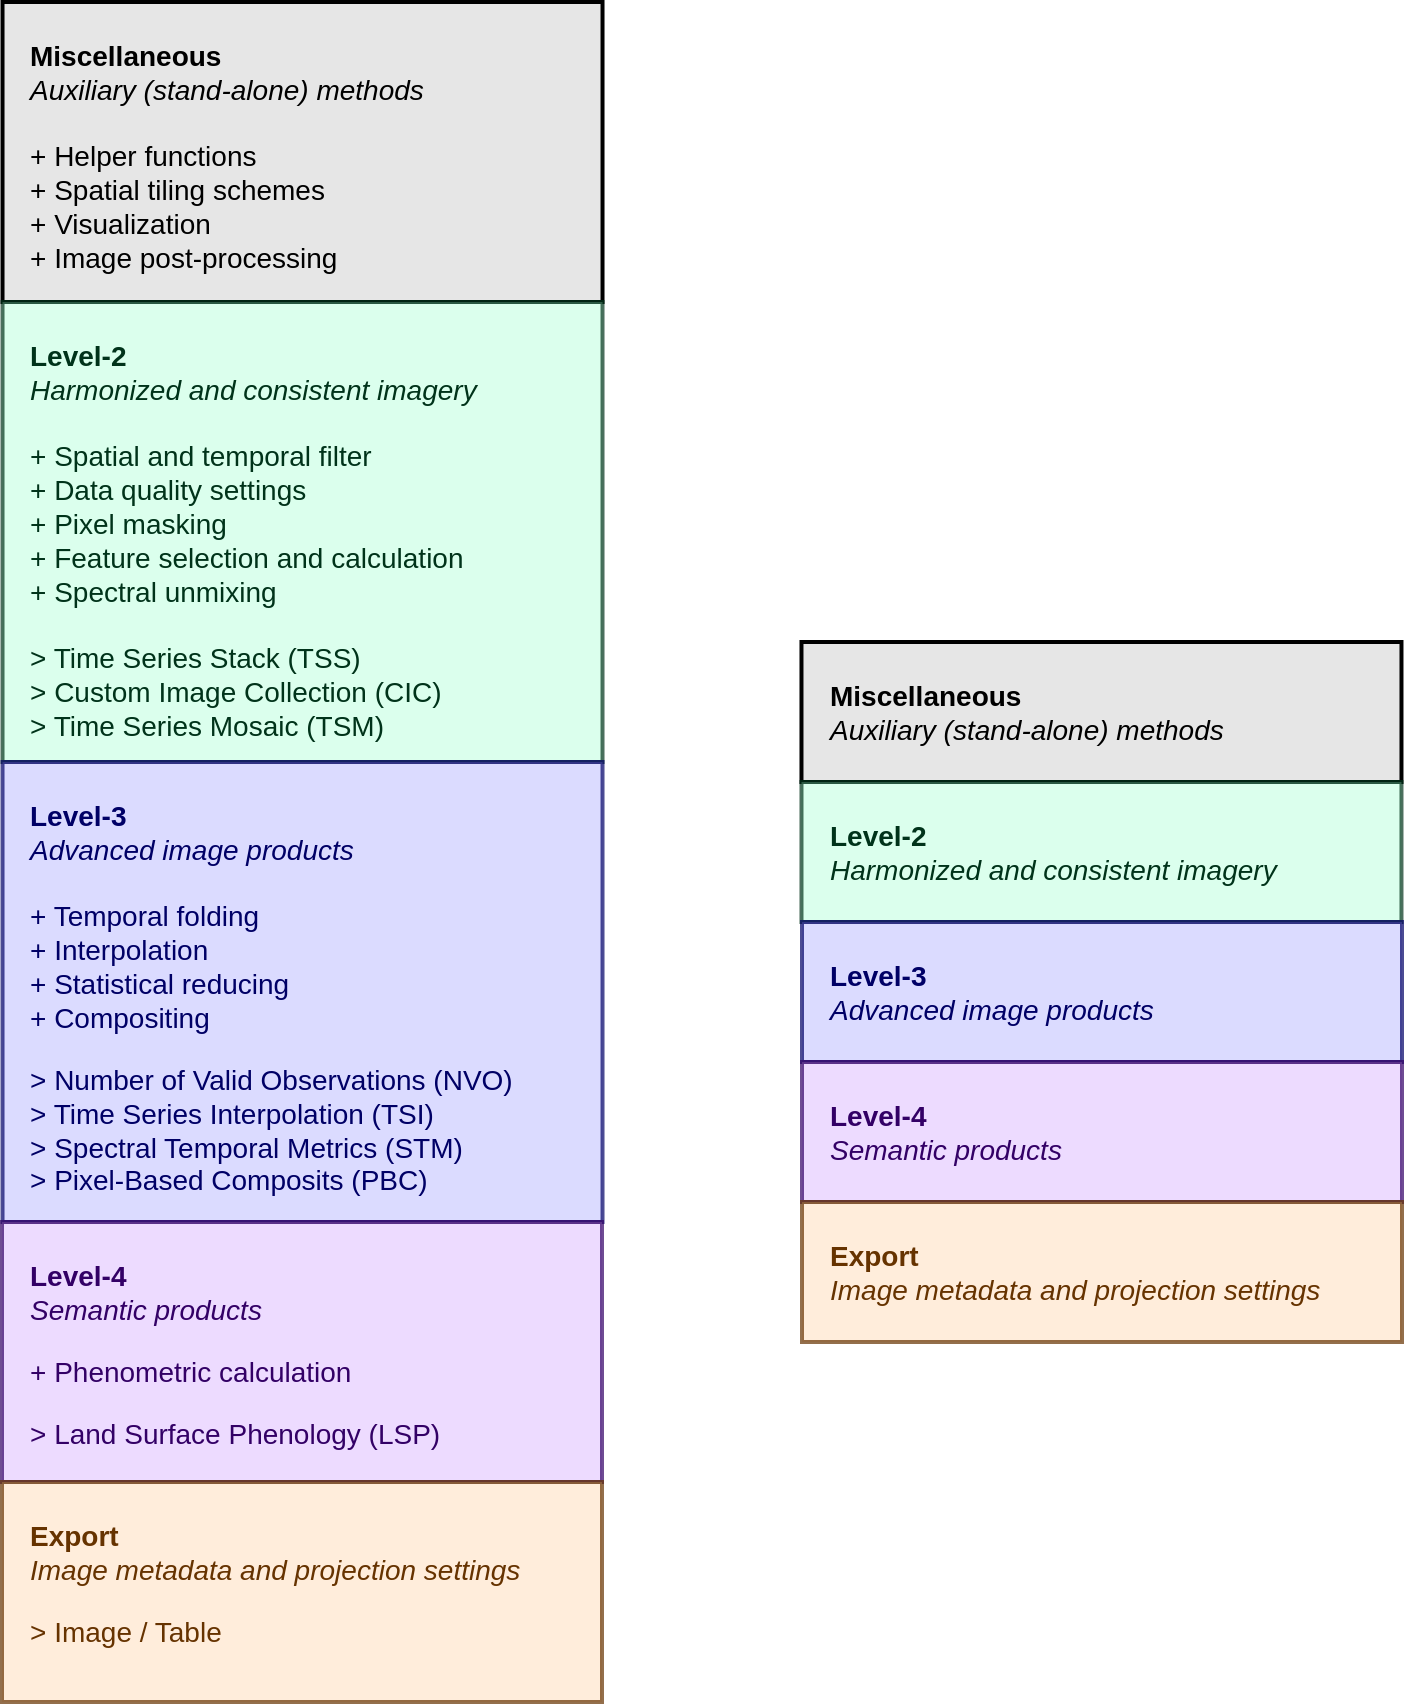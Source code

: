 <mxfile>
    <diagram id="5BXfaSnjgzXeYSLmD9ST" name="Page-1">
        <mxGraphModel dx="3856" dy="2071" grid="1" gridSize="10" guides="1" tooltips="1" connect="1" arrows="1" fold="1" page="1" pageScale="1" pageWidth="827" pageHeight="1169" math="0" shadow="0">
            <root>
                <mxCell id="0"/>
                <mxCell id="1" parent="0"/>
                <mxCell id="2" value="&lt;font style=&quot;font-size: 14px;&quot;&gt;&lt;b style=&quot;&quot;&gt;&lt;font face=&quot;Arial&quot; style=&quot;color: rgb(0, 0, 0);&quot;&gt;Miscellaneous&lt;/font&gt;&lt;/b&gt;&lt;/font&gt;&lt;div&gt;&lt;font face=&quot;Arial&quot;&gt;&lt;span style=&quot;font-size: 14px;&quot;&gt;&lt;i style=&quot;&quot;&gt;&lt;font style=&quot;color: rgb(0, 0, 0);&quot;&gt;Auxilia&lt;/font&gt;&lt;font style=&quot;color: rgb(0, 0, 0);&quot;&gt;ry&lt;/font&gt;&lt;font style=&quot;color: rgb(0, 0, 0);&quot;&gt; (stand-alone) methods&lt;/font&gt;&lt;/i&gt;&lt;b style=&quot;color: light-dark(rgb(0, 0, 0), rgb(237, 237, 237));&quot;&gt;&amp;nbsp;&lt;br&gt;&lt;/b&gt;&lt;/span&gt;&lt;/font&gt;&lt;div&gt;&lt;div&gt;&lt;span style=&quot;font-size: 14px;&quot;&gt;&lt;i&gt;&lt;font face=&quot;Arial&quot; style=&quot;color: rgb(0, 0, 0);&quot;&gt;&lt;br&gt;&lt;/font&gt;&lt;/i&gt;&lt;/span&gt;&lt;div&gt;&lt;div style=&quot;&quot;&gt;&lt;font&gt;&lt;span style=&quot;font-size: 14px;&quot;&gt;&lt;font face=&quot;Arial&quot; style=&quot;color: rgb(0, 0, 0);&quot;&gt;+ Helper functions&lt;/font&gt;&lt;/span&gt;&lt;/font&gt;&lt;/div&gt;&lt;div style=&quot;&quot;&gt;&lt;font&gt;&lt;span style=&quot;font-size: 14px;&quot;&gt;&lt;font face=&quot;Arial&quot; style=&quot;color: rgb(0, 0, 0);&quot;&gt;+ Spatial tiling schemes&lt;/font&gt;&lt;/span&gt;&lt;/font&gt;&lt;/div&gt;&lt;/div&gt;&lt;/div&gt;&lt;div style=&quot;&quot;&gt;&lt;font&gt;&lt;span style=&quot;font-size: 14px;&quot;&gt;&lt;font face=&quot;Arial&quot; style=&quot;color: rgb(0, 0, 0);&quot;&gt;+ Visualization&lt;/font&gt;&lt;/span&gt;&lt;/font&gt;&lt;/div&gt;&lt;div style=&quot;&quot;&gt;&lt;font style=&quot;&quot;&gt;&lt;span style=&quot;font-size: 14px;&quot;&gt;&lt;font face=&quot;Arial&quot; style=&quot;color: rgb(0, 0, 0);&quot;&gt;+ Image post-processing&lt;/font&gt;&lt;/span&gt;&lt;/font&gt;&lt;/div&gt;&lt;/div&gt;&lt;/div&gt;" style="whiteSpace=wrap;html=1;align=left;spacing=14;verticalAlign=top;strokeWidth=2;strokeColor=#000000;fillColor=#E6E6E6;rounded=0;" vertex="1" parent="1">
                    <mxGeometry x="-729.74" y="50" width="300" height="150" as="geometry"/>
                </mxCell>
                <mxCell id="3" value="&lt;font style=&quot;font-size: 14px;&quot;&gt;&lt;b style=&quot;&quot;&gt;&lt;font face=&quot;Arial&quot; style=&quot;color: rgb(0, 51, 26);&quot;&gt;Level-2&lt;/font&gt;&lt;/b&gt;&lt;/font&gt;&lt;div&gt;&lt;font style=&quot;font-size: 14px;&quot;&gt;&lt;i style=&quot;&quot;&gt;&lt;font face=&quot;Arial&quot; style=&quot;color: rgb(0, 51, 26);&quot;&gt;Harmonized and consistent imagery&lt;br&gt;&lt;br&gt;&lt;/font&gt;&lt;/i&gt;&lt;/font&gt;&lt;/div&gt;&lt;div&gt;&lt;div&gt;&lt;div style=&quot;font-weight: 700;&quot;&gt;&lt;span style=&quot;font-weight: 400; background-color: transparent;&quot;&gt;&lt;font face=&quot;Arial&quot; style=&quot;font-size: 14px; color: rgb(0, 51, 26);&quot;&gt;+ Spatial and temporal filter&lt;/font&gt;&lt;/span&gt;&lt;/div&gt;&lt;div style=&quot;font-weight: 700;&quot;&gt;&lt;span style=&quot;font-weight: 400;&quot;&gt;&lt;font face=&quot;Arial&quot; style=&quot;font-size: 14px; color: rgb(0, 51, 26);&quot;&gt;+ Data quality settings&lt;/font&gt;&lt;/span&gt;&lt;/div&gt;&lt;div style=&quot;font-weight: 700;&quot;&gt;&lt;span style=&quot;font-weight: 400;&quot;&gt;&lt;font face=&quot;Arial&quot; style=&quot;font-size: 14px; color: rgb(0, 51, 26);&quot;&gt;+ Pixel masking&lt;/font&gt;&lt;/span&gt;&lt;/div&gt;&lt;/div&gt;&lt;div style=&quot;font-weight: 700;&quot;&gt;&lt;div style=&quot;font-weight: 400; font-size: 14px;&quot;&gt;&lt;font face=&quot;Arial&quot; style=&quot;color: rgb(0, 51, 26);&quot;&gt;+ Feature selection and calculation&lt;/font&gt;&lt;/div&gt;&lt;div style=&quot;font-weight: 400; font-size: 14px;&quot;&gt;&lt;font face=&quot;Arial&quot; style=&quot;color: rgb(0, 51, 26);&quot;&gt;+ Spectral unmixing&lt;/font&gt;&lt;/div&gt;&lt;div style=&quot;font-weight: 400; font-size: 14px;&quot;&gt;&lt;font face=&quot;Arial&quot; style=&quot;color: rgb(0, 51, 26);&quot;&gt;&lt;br&gt;&lt;/font&gt;&lt;/div&gt;&lt;div style=&quot;font-weight: 400; font-size: 14px;&quot;&gt;&lt;font face=&quot;Arial&quot; style=&quot;color: rgb(0, 51, 26);&quot;&gt;&amp;gt; Time Series Stack (TSS)&lt;/font&gt;&lt;/div&gt;&lt;div style=&quot;font-weight: 400; font-size: 14px;&quot;&gt;&lt;font face=&quot;Arial&quot; style=&quot;color: rgb(0, 51, 26);&quot;&gt;&amp;gt; Custom Image Collection (CIC)&lt;/font&gt;&lt;/div&gt;&lt;div style=&quot;font-weight: 400; font-size: 14px;&quot;&gt;&lt;font face=&quot;Arial&quot; style=&quot;color: rgb(0, 51, 26);&quot;&gt;&amp;gt; Time Series Mosaic (TSM)&lt;/font&gt;&lt;/div&gt;&lt;/div&gt;&lt;/div&gt;" style="whiteSpace=wrap;html=1;align=left;spacing=14;verticalAlign=top;strokeWidth=2;strokeColor=#00331A;fillColor=#CCFFE6;rounded=0;gradientColor=none;fillStyle=solid;opacity=70;fontColor=#000066;" vertex="1" parent="1">
                    <mxGeometry x="-729.74" y="200" width="300" height="230" as="geometry"/>
                </mxCell>
                <mxCell id="4" value="&lt;font style=&quot;font-size: 14px;&quot;&gt;&lt;b style=&quot;&quot;&gt;&lt;font face=&quot;Arial&quot; style=&quot;color: rgb(0, 0, 102);&quot;&gt;Level-3&lt;/font&gt;&lt;/b&gt;&lt;/font&gt;&lt;div&gt;&lt;font style=&quot;font-size: 14px;&quot;&gt;&lt;i style=&quot;&quot;&gt;&lt;font face=&quot;Arial&quot; style=&quot;color: rgb(0, 0, 102);&quot;&gt;Advanced image products&lt;/font&gt;&lt;/i&gt;&lt;/font&gt;&lt;/div&gt;&lt;div&gt;&lt;span style=&quot;background-color: transparent; font-size: 14px;&quot;&gt;&lt;font face=&quot;Arial&quot; style=&quot;color: rgb(0, 0, 102);&quot;&gt;&lt;br&gt;&lt;/font&gt;&lt;/span&gt;&lt;/div&gt;&lt;div&gt;&lt;span style=&quot;background-color: transparent; font-size: 14px;&quot;&gt;&lt;font face=&quot;Arial&quot; style=&quot;color: rgb(0, 0, 102);&quot;&gt;+ Temporal folding&lt;/font&gt;&lt;/span&gt;&lt;/div&gt;&lt;div&gt;&lt;font&gt;&lt;span style=&quot;font-size: 14px;&quot;&gt;&lt;font face=&quot;Arial&quot; style=&quot;color: rgb(0, 0, 102);&quot;&gt;+ Interpolation&lt;/font&gt;&lt;/span&gt;&lt;/font&gt;&lt;/div&gt;&lt;div&gt;&lt;font&gt;&lt;span style=&quot;font-size: 14px;&quot;&gt;&lt;font face=&quot;Arial&quot; style=&quot;color: rgb(0, 0, 102);&quot;&gt;+ Statistical reducing&lt;/font&gt;&lt;/span&gt;&lt;/font&gt;&lt;/div&gt;&lt;div&gt;&lt;font&gt;&lt;span style=&quot;font-size: 14px;&quot;&gt;&lt;font face=&quot;Arial&quot; style=&quot;color: rgb(0, 0, 102);&quot;&gt;+ Compositing&lt;/font&gt;&lt;/span&gt;&lt;/font&gt;&lt;/div&gt;&lt;div&gt;&lt;font face=&quot;Arial&quot; style=&quot;color: rgb(0, 0, 102);&quot;&gt;&lt;br&gt;&lt;/font&gt;&lt;/div&gt;&lt;div&gt;&lt;div&gt;&lt;div style=&quot;font-weight: 700;&quot;&gt;&lt;span style=&quot;font-weight: 400; background-color: transparent;&quot;&gt;&lt;font face=&quot;Arial&quot; style=&quot;font-size: 14px; color: rgb(0, 0, 102);&quot;&gt;&amp;gt; Number of Valid Observations (NVO)&lt;/font&gt;&lt;/span&gt;&lt;/div&gt;&lt;div style=&quot;font-weight: 700;&quot;&gt;&lt;span style=&quot;font-weight: 400; background-color: transparent;&quot;&gt;&lt;font face=&quot;Arial&quot; style=&quot;font-size: 14px; color: rgb(0, 0, 102);&quot;&gt;&amp;gt; Time Series Interpolation (TSI)&lt;/font&gt;&lt;/span&gt;&lt;/div&gt;&lt;/div&gt;&lt;/div&gt;&lt;div style=&quot;&quot;&gt;&lt;span style=&quot;font-size: 14px;&quot;&gt;&lt;font face=&quot;Arial&quot; style=&quot;color: rgb(0, 0, 102);&quot;&gt;&amp;gt; Spectral Temporal Metrics (STM)&lt;/font&gt;&lt;/span&gt;&lt;/div&gt;&lt;div style=&quot;&quot;&gt;&lt;span style=&quot;font-size: 14px;&quot;&gt;&lt;font face=&quot;Arial&quot; style=&quot;color: rgb(0, 0, 102);&quot;&gt;&amp;gt; Pixel-Based Composits (PBC)&lt;/font&gt;&lt;/span&gt;&lt;/div&gt;" style="whiteSpace=wrap;html=1;align=left;spacing=14;verticalAlign=top;strokeWidth=2;strokeColor=#000066;fillColor=#CCCCFF;rounded=0;opacity=70;" vertex="1" parent="1">
                    <mxGeometry x="-729.74" y="430" width="300" height="230" as="geometry"/>
                </mxCell>
                <mxCell id="5" value="&lt;font style=&quot;font-size: 14px;&quot;&gt;&lt;b style=&quot;&quot;&gt;&lt;font face=&quot;Arial&quot; style=&quot;color: rgb(51, 0, 102);&quot;&gt;Level-4&lt;/font&gt;&lt;/b&gt;&lt;/font&gt;&lt;div&gt;&lt;font style=&quot;font-size: 14px;&quot;&gt;&lt;i style=&quot;&quot;&gt;&lt;font face=&quot;Arial&quot; style=&quot;color: rgb(51, 0, 102);&quot;&gt;Semantic products&lt;/font&gt;&lt;/i&gt;&lt;/font&gt;&lt;/div&gt;&lt;div&gt;&lt;font face=&quot;Arial&quot; style=&quot;color: rgb(51, 0, 102);&quot;&gt;&lt;br&gt;&lt;/font&gt;&lt;/div&gt;&lt;div&gt;&lt;div&gt;&lt;div style=&quot;font-weight: 700;&quot;&gt;&lt;span style=&quot;font-weight: 400; background-color: transparent;&quot;&gt;&lt;font face=&quot;Arial&quot; style=&quot;font-size: 14px; color: rgb(51, 0, 102);&quot;&gt;+ Phenometric calculation&lt;/font&gt;&lt;/span&gt;&lt;/div&gt;&lt;div style=&quot;font-weight: 700;&quot;&gt;&lt;font face=&quot;Arial&quot; style=&quot;color: rgb(51, 0, 102);&quot;&gt;&lt;br&gt;&lt;/font&gt;&lt;/div&gt;&lt;/div&gt;&lt;/div&gt;&lt;div style=&quot;font-weight: 700;&quot;&gt;&lt;span style=&quot;font-weight: 400; background-color: transparent;&quot;&gt;&lt;font face=&quot;Arial&quot; style=&quot;font-size: 14px; color: rgb(51, 0, 102);&quot;&gt;&amp;gt; Land Surface Phenology (LSP)&lt;/font&gt;&lt;/span&gt;&lt;/div&gt;" style="whiteSpace=wrap;html=1;align=left;spacing=14;verticalAlign=top;strokeWidth=2;strokeColor=#330066;fillColor=#E5CCFF;rounded=0;opacity=70;" vertex="1" parent="1">
                    <mxGeometry x="-730" y="660" width="300" height="130" as="geometry"/>
                </mxCell>
                <mxCell id="6" value="&lt;font style=&quot;font-size: 14px;&quot;&gt;&lt;b style=&quot;&quot;&gt;&lt;font face=&quot;Arial&quot; style=&quot;color: rgb(102, 51, 0);&quot;&gt;Export&lt;/font&gt;&lt;/b&gt;&lt;/font&gt;&lt;div&gt;&lt;span style=&quot;font-size: 14px; background-color: transparent;&quot;&gt;&lt;font&gt;&lt;i style=&quot;&quot;&gt;&lt;font face=&quot;Arial&quot; style=&quot;color: rgb(102, 51, 0);&quot;&gt;Image metadata and projection settings&lt;/font&gt;&lt;/i&gt;&lt;/font&gt;&lt;/span&gt;&lt;/div&gt;&lt;div style=&quot;font-weight: 700;&quot;&gt;&lt;font face=&quot;Arial&quot; style=&quot;color: rgb(102, 51, 0);&quot;&gt;&lt;br&gt;&lt;/font&gt;&lt;/div&gt;&lt;div style=&quot;&quot;&gt;&lt;font style=&quot;&quot;&gt;&lt;span style=&quot;font-size: 14px;&quot;&gt;&lt;font face=&quot;Arial&quot; style=&quot;color: rgb(102, 51, 0);&quot;&gt;&amp;gt; Image / Table&lt;/font&gt;&lt;/span&gt;&lt;/font&gt;&lt;/div&gt;" style="whiteSpace=wrap;html=1;align=left;spacing=14;verticalAlign=top;strokeWidth=2;strokeColor=#663300;fillColor=#FFE6CC;rounded=0;opacity=70;" vertex="1" parent="1">
                    <mxGeometry x="-730" y="790" width="300" height="110" as="geometry"/>
                </mxCell>
                <mxCell id="7" value="&lt;font style=&quot;font-size: 14px;&quot;&gt;&lt;b style=&quot;&quot;&gt;&lt;font style=&quot;color: rgb(0, 0, 0);&quot;&gt;Miscellaneous&lt;/font&gt;&lt;/b&gt;&lt;/font&gt;&lt;div&gt;&lt;font&gt;&lt;span style=&quot;font-size: 14px;&quot;&gt;&lt;i style=&quot;&quot;&gt;&lt;font style=&quot;color: rgb(0, 0, 0);&quot;&gt;Auxiliary (stand-alone) methods&lt;/font&gt;&lt;/i&gt;&lt;b style=&quot;&quot;&gt;&lt;font style=&quot;color: rgb(0, 0, 0);&quot;&gt;&amp;nbsp;&lt;/font&gt;&lt;br&gt;&lt;/b&gt;&lt;/span&gt;&lt;/font&gt;&lt;div&gt;&lt;div&gt;&lt;div style=&quot;font-family: Arial;&quot;&gt;&lt;br&gt;&lt;/div&gt;&lt;/div&gt;&lt;/div&gt;&lt;/div&gt;" style="whiteSpace=wrap;html=1;align=left;spacing=14;verticalAlign=top;strokeWidth=2;strokeColor=#000000;fillColor=#E6E6E6;rounded=0;" vertex="1" parent="1">
                    <mxGeometry x="-330.26" y="370" width="300" height="70" as="geometry"/>
                </mxCell>
                <mxCell id="8" value="&lt;font style=&quot;font-size: 14px;&quot;&gt;&lt;b style=&quot;&quot;&gt;&lt;font face=&quot;Arial&quot; style=&quot;color: rgb(0, 51, 26);&quot;&gt;Level-2&lt;/font&gt;&lt;/b&gt;&lt;/font&gt;&lt;div&gt;&lt;font style=&quot;font-size: 14px;&quot;&gt;&lt;i style=&quot;&quot;&gt;&lt;font face=&quot;Arial&quot; style=&quot;color: rgb(0, 51, 26);&quot;&gt;Harmonized and consistent imagery&lt;/font&gt;&lt;/i&gt;&lt;/font&gt;&lt;/div&gt;" style="whiteSpace=wrap;html=1;align=left;spacing=14;verticalAlign=top;strokeWidth=2;strokeColor=#00331A;fillColor=#CCFFE6;rounded=0;gradientColor=none;fillStyle=solid;opacity=70;fontColor=#000066;" vertex="1" parent="1">
                    <mxGeometry x="-330.26" y="440" width="300" height="70" as="geometry"/>
                </mxCell>
                <mxCell id="9" value="&lt;font style=&quot;font-size: 14px;&quot;&gt;&lt;b style=&quot;&quot;&gt;&lt;font face=&quot;Arial&quot; style=&quot;color: rgb(0, 0, 102);&quot;&gt;Level-3&lt;/font&gt;&lt;/b&gt;&lt;/font&gt;&lt;div&gt;&lt;font style=&quot;font-size: 14px;&quot;&gt;&lt;i style=&quot;&quot;&gt;&lt;font face=&quot;Arial&quot; style=&quot;color: rgb(0, 0, 102);&quot;&gt;Advanced image products&lt;/font&gt;&lt;/i&gt;&lt;/font&gt;&lt;/div&gt;&lt;div&gt;&lt;br&gt;&lt;/div&gt;" style="whiteSpace=wrap;html=1;align=left;spacing=14;verticalAlign=top;strokeWidth=2;strokeColor=#000066;fillColor=#CCCCFF;rounded=0;opacity=70;" vertex="1" parent="1">
                    <mxGeometry x="-330" y="510" width="300" height="70" as="geometry"/>
                </mxCell>
                <mxCell id="10" value="&lt;font style=&quot;font-size: 14px;&quot;&gt;&lt;b style=&quot;&quot;&gt;&lt;font face=&quot;Arial&quot; style=&quot;color: rgb(51, 0, 102);&quot;&gt;Level-4&lt;/font&gt;&lt;/b&gt;&lt;/font&gt;&lt;div&gt;&lt;font style=&quot;font-size: 14px;&quot;&gt;&lt;i style=&quot;&quot;&gt;&lt;font face=&quot;Arial&quot; style=&quot;color: rgb(51, 0, 102);&quot;&gt;Semantic products&lt;/font&gt;&lt;/i&gt;&lt;/font&gt;&lt;/div&gt;&lt;div&gt;&lt;br&gt;&lt;/div&gt;" style="whiteSpace=wrap;html=1;align=left;spacing=14;verticalAlign=top;strokeWidth=2;strokeColor=#330066;fillColor=#E5CCFF;rounded=0;opacity=70;" vertex="1" parent="1">
                    <mxGeometry x="-330" y="580" width="300" height="70" as="geometry"/>
                </mxCell>
                <mxCell id="11" value="&lt;font style=&quot;font-size: 14px;&quot;&gt;&lt;b style=&quot;&quot;&gt;&lt;font face=&quot;Arial&quot; style=&quot;color: rgb(102, 51, 0);&quot;&gt;Export&lt;/font&gt;&lt;/b&gt;&lt;/font&gt;&lt;div&gt;&lt;span style=&quot;font-size: 14px; background-color: transparent;&quot;&gt;&lt;font&gt;&lt;i style=&quot;&quot;&gt;&lt;font face=&quot;Arial&quot; style=&quot;color: rgb(102, 51, 0);&quot;&gt;Image metadata and projection settings&lt;/font&gt;&lt;/i&gt;&lt;/font&gt;&lt;/span&gt;&lt;/div&gt;&lt;div style=&quot;font-family: Arial; font-weight: 700;&quot;&gt;&lt;br&gt;&lt;/div&gt;" style="whiteSpace=wrap;html=1;align=left;spacing=14;verticalAlign=top;strokeWidth=2;strokeColor=#663300;fillColor=#FFE6CC;rounded=0;opacity=70;" vertex="1" parent="1">
                    <mxGeometry x="-330" y="650" width="300" height="70" as="geometry"/>
                </mxCell>
            </root>
        </mxGraphModel>
    </diagram>
</mxfile>